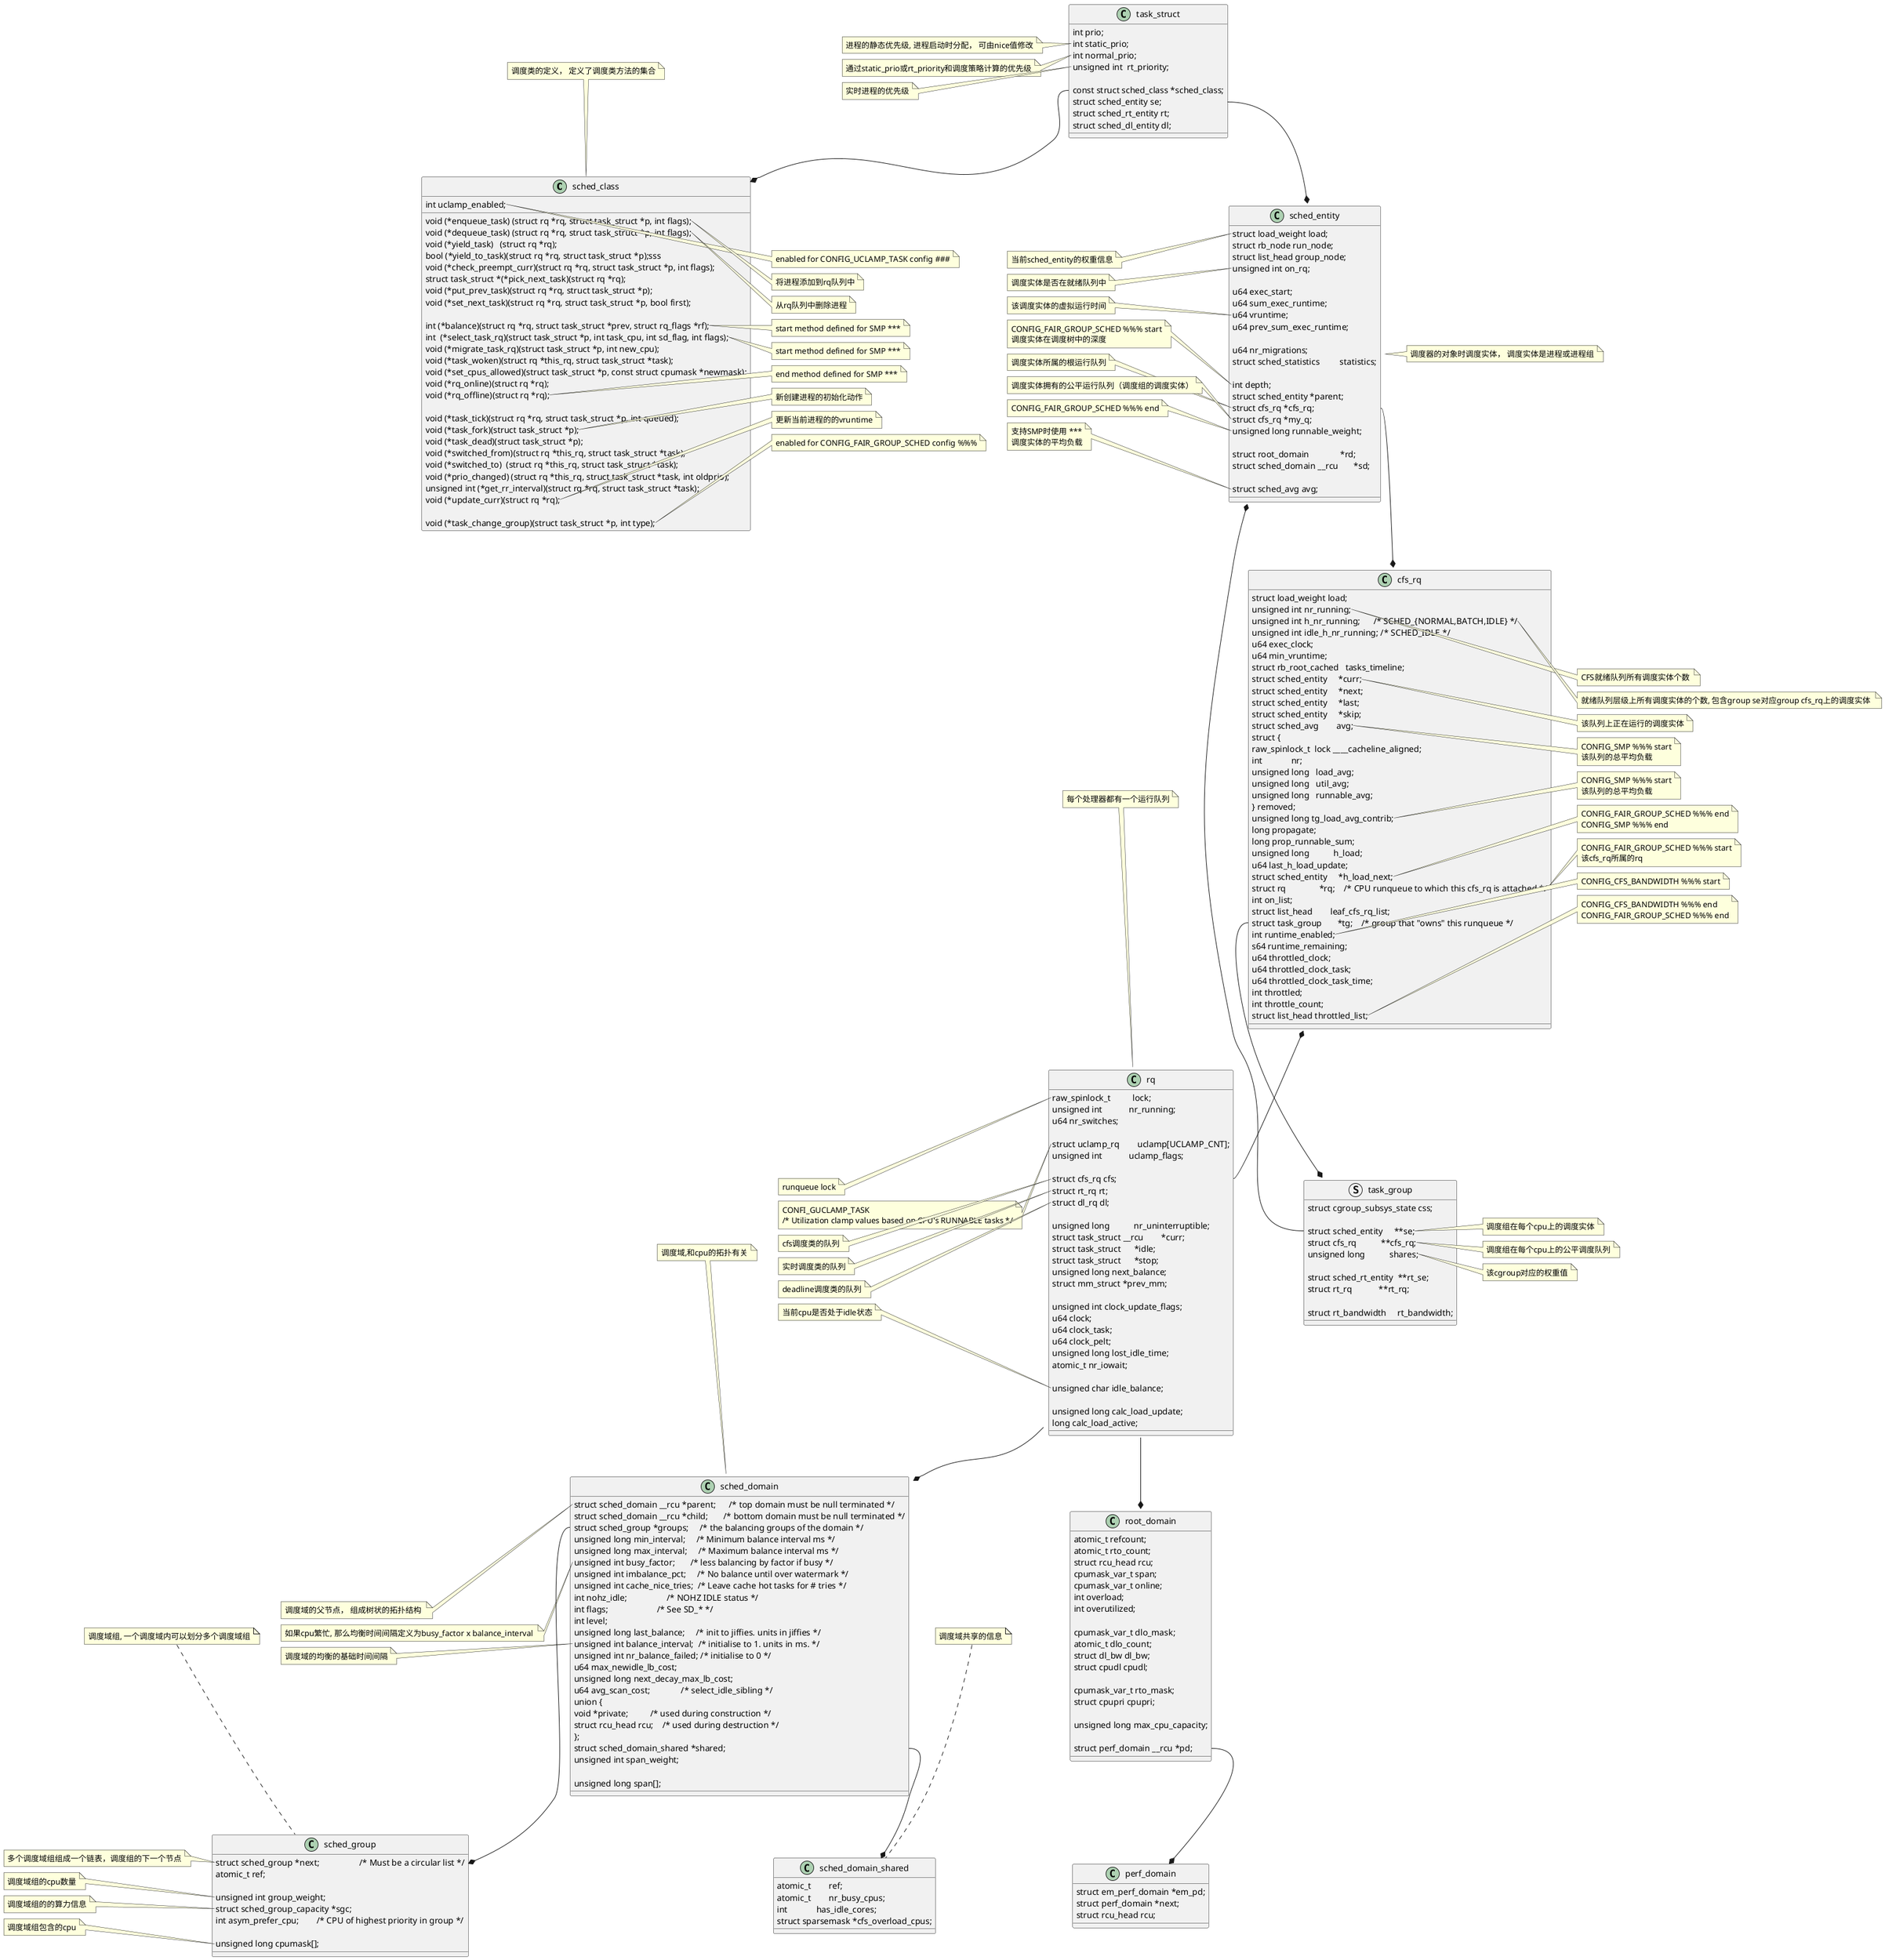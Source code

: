 @startuml
' left to right direction


class sched_class {
    int uclamp_enabled;

    void (*enqueue_task) (struct rq *rq, struct task_struct *p, int flags);
    void (*dequeue_task) (struct rq *rq, struct task_struct *p, int flags);
    void (*yield_task)   (struct rq *rq);
    bool (*yield_to_task)(struct rq *rq, struct task_struct *p);sss
    void (*check_preempt_curr)(struct rq *rq, struct task_struct *p, int flags);
    struct task_struct *(*pick_next_task)(struct rq *rq);
    void (*put_prev_task)(struct rq *rq, struct task_struct *p);
    void (*set_next_task)(struct rq *rq, struct task_struct *p, bool first);

    int (*balance)(struct rq *rq, struct task_struct *prev, struct rq_flags *rf);
    int  (*select_task_rq)(struct task_struct *p, int task_cpu, int sd_flag, int flags);
    void (*migrate_task_rq)(struct task_struct *p, int new_cpu);
    void (*task_woken)(struct rq *this_rq, struct task_struct *task);
    void (*set_cpus_allowed)(struct task_struct *p, const struct cpumask *newmask);
    void (*rq_online)(struct rq *rq);
    void (*rq_offline)(struct rq *rq);

    void (*task_tick)(struct rq *rq, struct task_struct *p, int queued);
    void (*task_fork)(struct task_struct *p);
    void (*task_dead)(struct task_struct *p);
    void (*switched_from)(struct rq *this_rq, struct task_struct *task);
    void (*switched_to)  (struct rq *this_rq, struct task_struct *task);
    void (*prio_changed) (struct rq *this_rq, struct task_struct *task, int oldprio);
    unsigned int (*get_rr_interval)(struct rq *rq, struct task_struct *task);
    void (*update_curr)(struct rq *rq);

    void (*task_change_group)(struct task_struct *p, int type);

}

note top: 调度类的定义， 定义了调度类方法的集合

note right of sched_class::uclamp_enabled
    enabled for CONFIG_UCLAMP_TASK config ###
end note


note right of sched_class::enqueue_task
    将进程添加到rq队列中
end note

note right of sched_class::dequeue_task
    从rq队列中删除进程
end note

note right of sched_class::balance
    start method defined for SMP ***
end note

note right of sched_class::select_task_rq
    start method defined for SMP ***
end note

note right of sched_class::rq_offline
    end method defined for SMP ***
end note

note right of sched_class::task_fork
    新创建进程的初始化动作
end note

note right of sched_class::update_curr
    更新当前进程的的vruntime
end note

note right of sched_class::task_change_group
    enabled for CONFIG_FAIR_GROUP_SCHED config %%%
end note


class rq {
    raw_spinlock_t          lock;
    unsigned int            nr_running;
    u64 nr_switches;

    struct uclamp_rq        uclamp[UCLAMP_CNT];
    unsigned int            uclamp_flags;

    struct cfs_rq cfs;
    struct rt_rq rt;
    struct dl_rq dl;

    unsigned long           nr_uninterruptible;
    struct task_struct __rcu        *curr;
    struct task_struct      *idle;
    struct task_struct      *stop;
    unsigned long next_balance;
    struct mm_struct *prev_mm;

    unsigned int clock_update_flags;
    u64 clock;
    u64 clock_task;
    u64 clock_pelt;
    unsigned long lost_idle_time;
    atomic_t nr_iowait;

    unsigned char idle_balance;

    unsigned long calc_load_update;
    long calc_load_active;
}

note top: 每个处理器都有一个运行队列

note left of rq::lock
    runqueue lock
end note

note left of rq::uclamp
    CONFI_GUCLAMP_TASK
    /* Utilization clamp values based on CPU's RUNNABLE tasks */
end note

note left of rq::cfs
    cfs调度类的队列
end note

note left of rq::rt
    实时调度类的队列
end note

note left of rq::dl
    deadline调度类的队列
end note

note left of rq::idle_balance
    当前cpu是否处于idle状态
end note

class task_struct {
    int prio;
    int static_prio;
    int normal_prio;
    unsigned int  rt_priority;

    const struct sched_class *sched_class;
    struct sched_entity se;
    struct sched_rt_entity rt;
    struct sched_dl_entity dl;

}

note left of task_struct::static_prio
    进程的静态优先级, 进程启动时分配， 可由nice值修改
end note

note left of task_struct::normal_prio
    通过static_prio或rt_priority和调度策略计算的优先级
end note

note left of task_struct::rt_priority
    实时进程的优先级
end note

class sched_entity {
    struct load_weight load;
    struct rb_node run_node;
    struct list_head group_node;
    unsigned int on_rq;

    u64 exec_start;
    u64 sum_exec_runtime;
    u64 vruntime;
    u64 prev_sum_exec_runtime;

    u64 nr_migrations;
    struct sched_statistics         statistics;

    int depth;
    struct sched_entity *parent;
    struct cfs_rq *cfs_rq;
    struct cfs_rq *my_q;
    unsigned long runnable_weight; 
    
    struct root_domain              *rd;
    struct sched_domain __rcu       *sd;

    struct sched_avg avg;
}

note right: 调度器的对象时调度实体， 调度实体是进程或进程组

note left of sched_entity::load
    当前sched_entity的权重信息
end note

note left of sched_entity::on_rq
    调度实体是否在就绪队列中
end note

note left of sched_entity::vruntime
    该调度实体的虚拟运行时间
end note

note left of sched_entity::depth
    CONFIG_FAIR_GROUP_SCHED %%% start
    调度实体在调度树中的深度
end note

note left of sched_entity::cfs_rq
    调度实体所属的根运行队列
end note

note left of sched_entity::my_q
    调度实体拥有的公平运行队列（调度组的调度实体）
end note

note left of sched_entity::runnable_weight
    CONFIG_FAIR_GROUP_SCHED %%% end
end note

note left of sched_entity::avg
    支持SMP时使用 ***
    调度实体的平均负载
end note


struct task_group {
    struct cgroup_subsys_state css;
  
    struct sched_entity     **se;
    struct cfs_rq           **cfs_rq;
    unsigned long           shares;

    struct sched_rt_entity  **rt_se;
    struct rt_rq            **rt_rq;

    struct rt_bandwidth     rt_bandwidth;
}

note right of task_group::se
    调度组在每个cpu上的调度实体
end note

note right of task_group::cfs_rq
    调度组在每个cpu上的公平调度队列
end note

note right of task_group::shares
    该cgroup对应的权重值
end note

class cfs_rq {
    struct load_weight load;
    unsigned int nr_running;
    unsigned int h_nr_running;      /* SCHED_{NORMAL,BATCH,IDLE} */
    unsigned int idle_h_nr_running; /* SCHED_IDLE */
    u64 exec_clock;
    u64 min_vruntime;
    struct rb_root_cached   tasks_timeline;
    struct sched_entity     *curr;
    struct sched_entity     *next;
    struct sched_entity     *last;
    struct sched_entity     *skip;
    struct sched_avg        avg;
    struct {
            raw_spinlock_t  lock ____cacheline_aligned;
            int             nr;
            unsigned long   load_avg;
            unsigned long   util_avg;
            unsigned long   runnable_avg;
    } removed;
    unsigned long tg_load_avg_contrib;
    long propagate;
    long prop_runnable_sum;
    unsigned long           h_load;
    u64 last_h_load_update;
    struct sched_entity     *h_load_next;
    struct rq               *rq;    /* CPU runqueue to which this cfs_rq is attached */
    int on_list;
    struct list_head        leaf_cfs_rq_list;
    struct task_group       *tg;    /* group that "owns" this runqueue */
    int runtime_enabled;
    s64 runtime_remaining;
    u64 throttled_clock;
    u64 throttled_clock_task;
    u64 throttled_clock_task_time;
    int throttled;
    int throttle_count;
    struct list_head throttled_list;
}

note right of cfs_rq::nr_running
    CFS就绪队列所有调度实体个数 
end note

note right of cfs_rq::h_nr_running
    就绪队列层级上所有调度实体的个数, 包含group se对应group cfs_rq上的调度实体 
end note

note right of cfs_rq::curr
    该队列上正在运行的调度实体
end note

note right of cfs_rq::avg
    CONFIG_SMP %%% start
    该队列的总平均负载
end note

note right of cfs_rq::tg_load_avg_contrib
    CONFIG_SMP %%% start
    该队列的总平均负载
end note

note right of cfs_rq::h_load_next
    CONFIG_FAIR_GROUP_SCHED %%% end
    CONFIG_SMP %%% end
end note

note right of cfs_rq::rq
    CONFIG_FAIR_GROUP_SCHED %%% start
    该cfs_rq所属的rq
end note

note right of cfs_rq::runtime_enabled
    CONFIG_CFS_BANDWIDTH %%% start
end note

note right of cfs_rq::throttled_list
    CONFIG_CFS_BANDWIDTH %%% end
    CONFIG_FAIR_GROUP_SCHED %%% end
end note

class root_domain {
        atomic_t refcount;
        atomic_t rto_count;
        struct rcu_head rcu;
        cpumask_var_t span;
        cpumask_var_t online;
        int overload;
        int overutilized;

        cpumask_var_t dlo_mask;
        atomic_t dlo_count;
        struct dl_bw dl_bw;
        struct cpudl cpudl;

        cpumask_var_t rto_mask;
        struct cpupri cpupri;

        unsigned long max_cpu_capacity;

        struct perf_domain __rcu *pd;
}

class sched_domain {
    struct sched_domain __rcu *parent;      /* top domain must be null terminated */
    struct sched_domain __rcu *child;       /* bottom domain must be null terminated */
    struct sched_group *groups;     /* the balancing groups of the domain */
    unsigned long min_interval;     /* Minimum balance interval ms */
    unsigned long max_interval;     /* Maximum balance interval ms */
    unsigned int busy_factor;       /* less balancing by factor if busy */
    unsigned int imbalance_pct;     /* No balance until over watermark */
    unsigned int cache_nice_tries;  /* Leave cache hot tasks for # tries */
    int nohz_idle;                  /* NOHZ IDLE status */
    int flags;                      /* See SD_* */
    int level;
    unsigned long last_balance;     /* init to jiffies. units in jiffies */
    unsigned int balance_interval;  /* initialise to 1. units in ms. */
    unsigned int nr_balance_failed; /* initialise to 0 */
    u64 max_newidle_lb_cost;
    unsigned long next_decay_max_lb_cost;
    u64 avg_scan_cost;              /* select_idle_sibling */
    union {
        void *private;          /* used during construction */
        struct rcu_head rcu;    /* used during destruction */
    };
    struct sched_domain_shared *shared;
    unsigned int span_weight;

    unsigned long span[];
}

note top: 调度域,和cpu的拓扑有关

note left of sched_domain::parent
    调度域的父节点， 组成树状的拓扑结构 
end note

note left of sched_domain::busy_factor
    如果cpu繁忙, 那么均衡时间间隔定义为busy_factor x balance_interval 
end note

note left of sched_domain::balance_interval
    调度域的均衡的基础时间间隔
end note




class sched_domain_shared {
        atomic_t        ref;
        atomic_t        nr_busy_cpus;
        int             has_idle_cores;
        struct sparsemask *cfs_overload_cpus;
}

note top: 调度域共享的信息


class sched_group {
        struct sched_group *next;                  /* Must be a circular list */
        atomic_t ref;
        
        unsigned int group_weight;
        struct sched_group_capacity *sgc;
        int asym_prefer_cpu;        /* CPU of highest priority in group */
        
        unsigned long cpumask[];
}  

note top: 调度域组, 一个调度域内可以划分多个调度域组

note left of sched_group::next
    多个调度域组组成一个链表，调度组的下一个节点
end note

note left of sched_group::group_weight
    调度域组的cpu数量
end note

note left of sched_group::sgc
    调度域组的的算力信息
end note

note left of sched_group::cpumask
    调度域组包含的cpu
end note





class perf_domain { 
        struct em_perf_domain *em_pd;
        struct perf_domain *next;
        struct rcu_head rcu;
}


sched_domain::groups --* sched_group
sched_domain::shared --* sched_domain_shared

task_struct::sched_class --* sched_class
task_struct::se --* sched_entity

task_group::se --* sched_entity
cfs_rq::tg --* task_group
sched_entity::cfs_rq --* cfs_rq

cfs_rq *-- rq::cfs
rq::sd --* sched_domain
rq::rd --* root_domain

root_domain::pd --* perf_domain

